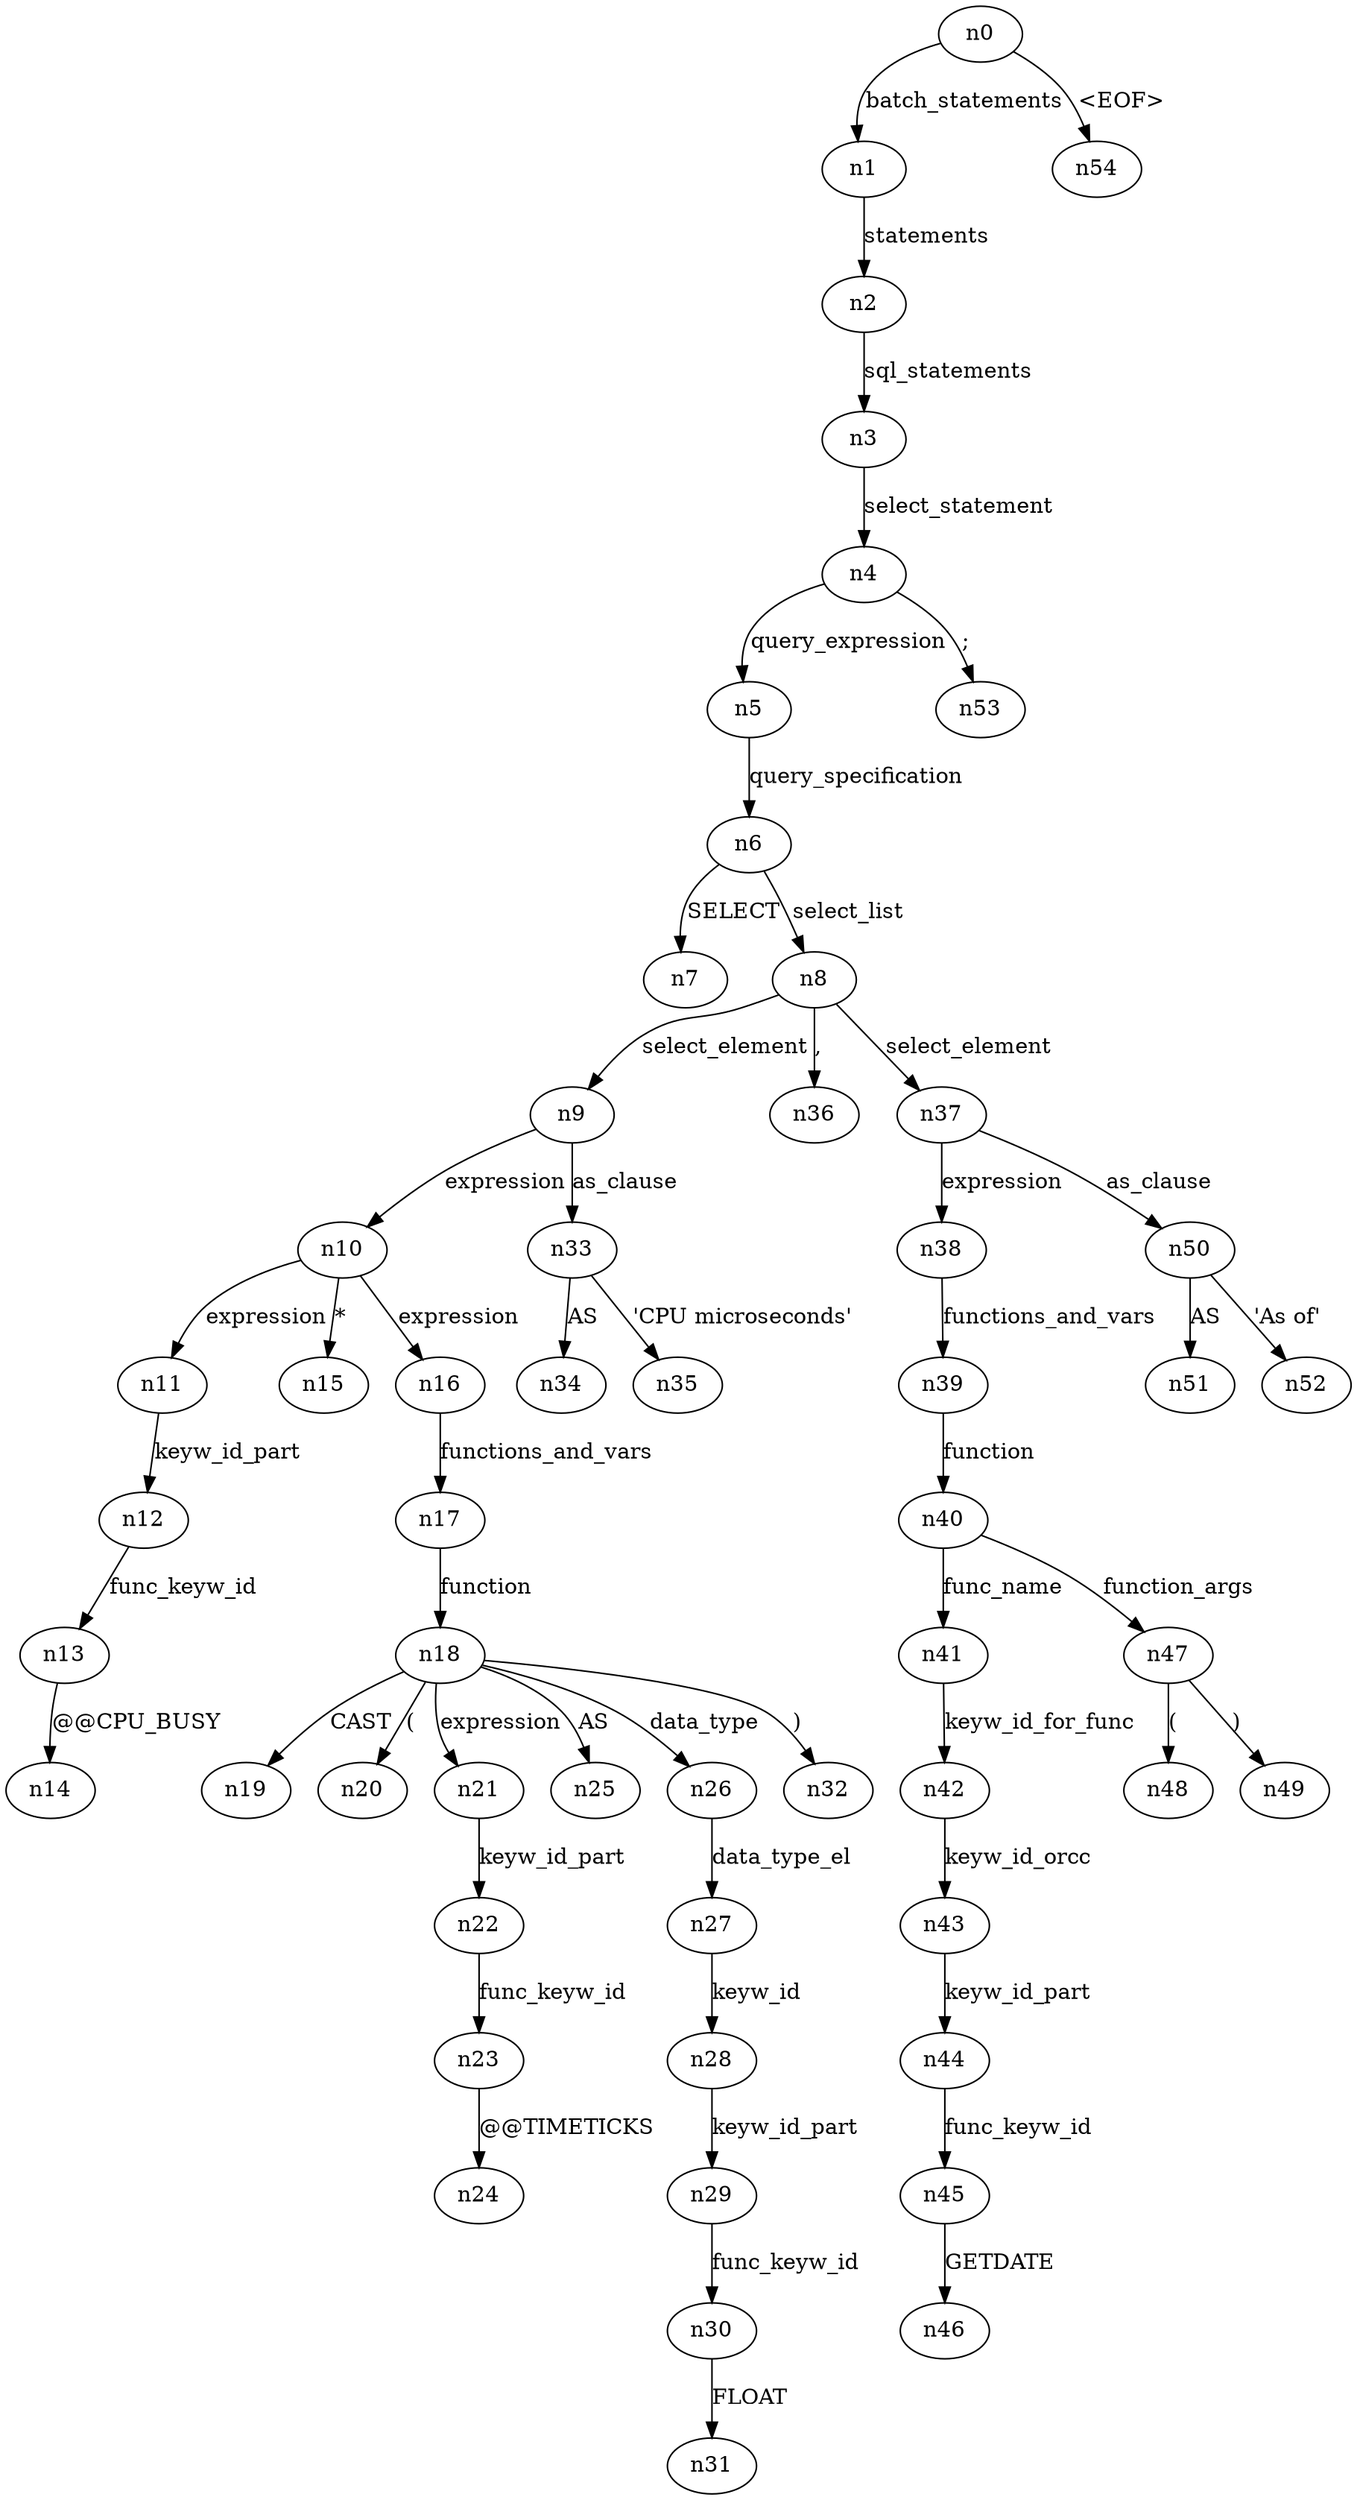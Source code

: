digraph ParseTree {
  n0 -> n1 [label="batch_statements"];
  n1 -> n2 [label="statements"];
  n2 -> n3 [label="sql_statements"];
  n3 -> n4 [label="select_statement"];
  n4 -> n5 [label="query_expression"];
  n5 -> n6 [label="query_specification"];
  n6 -> n7 [label="SELECT"];
  n6 -> n8 [label="select_list"];
  n8 -> n9 [label="select_element"];
  n9 -> n10 [label="expression"];
  n10 -> n11 [label="expression"];
  n11 -> n12 [label="keyw_id_part"];
  n12 -> n13 [label="func_keyw_id"];
  n13 -> n14 [label="@@CPU_BUSY"];
  n10 -> n15 [label="*"];
  n10 -> n16 [label="expression"];
  n16 -> n17 [label="functions_and_vars"];
  n17 -> n18 [label="function"];
  n18 -> n19 [label="CAST"];
  n18 -> n20 [label="("];
  n18 -> n21 [label="expression"];
  n21 -> n22 [label="keyw_id_part"];
  n22 -> n23 [label="func_keyw_id"];
  n23 -> n24 [label="@@TIMETICKS"];
  n18 -> n25 [label="AS"];
  n18 -> n26 [label="data_type"];
  n26 -> n27 [label="data_type_el"];
  n27 -> n28 [label="keyw_id"];
  n28 -> n29 [label="keyw_id_part"];
  n29 -> n30 [label="func_keyw_id"];
  n30 -> n31 [label="FLOAT"];
  n18 -> n32 [label=")"];
  n9 -> n33 [label="as_clause"];
  n33 -> n34 [label="AS"];
  n33 -> n35 [label="'CPU microseconds'"];
  n8 -> n36 [label=","];
  n8 -> n37 [label="select_element"];
  n37 -> n38 [label="expression"];
  n38 -> n39 [label="functions_and_vars"];
  n39 -> n40 [label="function"];
  n40 -> n41 [label="func_name"];
  n41 -> n42 [label="keyw_id_for_func"];
  n42 -> n43 [label="keyw_id_orcc"];
  n43 -> n44 [label="keyw_id_part"];
  n44 -> n45 [label="func_keyw_id"];
  n45 -> n46 [label="GETDATE"];
  n40 -> n47 [label="function_args"];
  n47 -> n48 [label="("];
  n47 -> n49 [label=")"];
  n37 -> n50 [label="as_clause"];
  n50 -> n51 [label="AS"];
  n50 -> n52 [label="'As of'"];
  n4 -> n53 [label=";"];
  n0 -> n54 [label="<EOF>"];
}